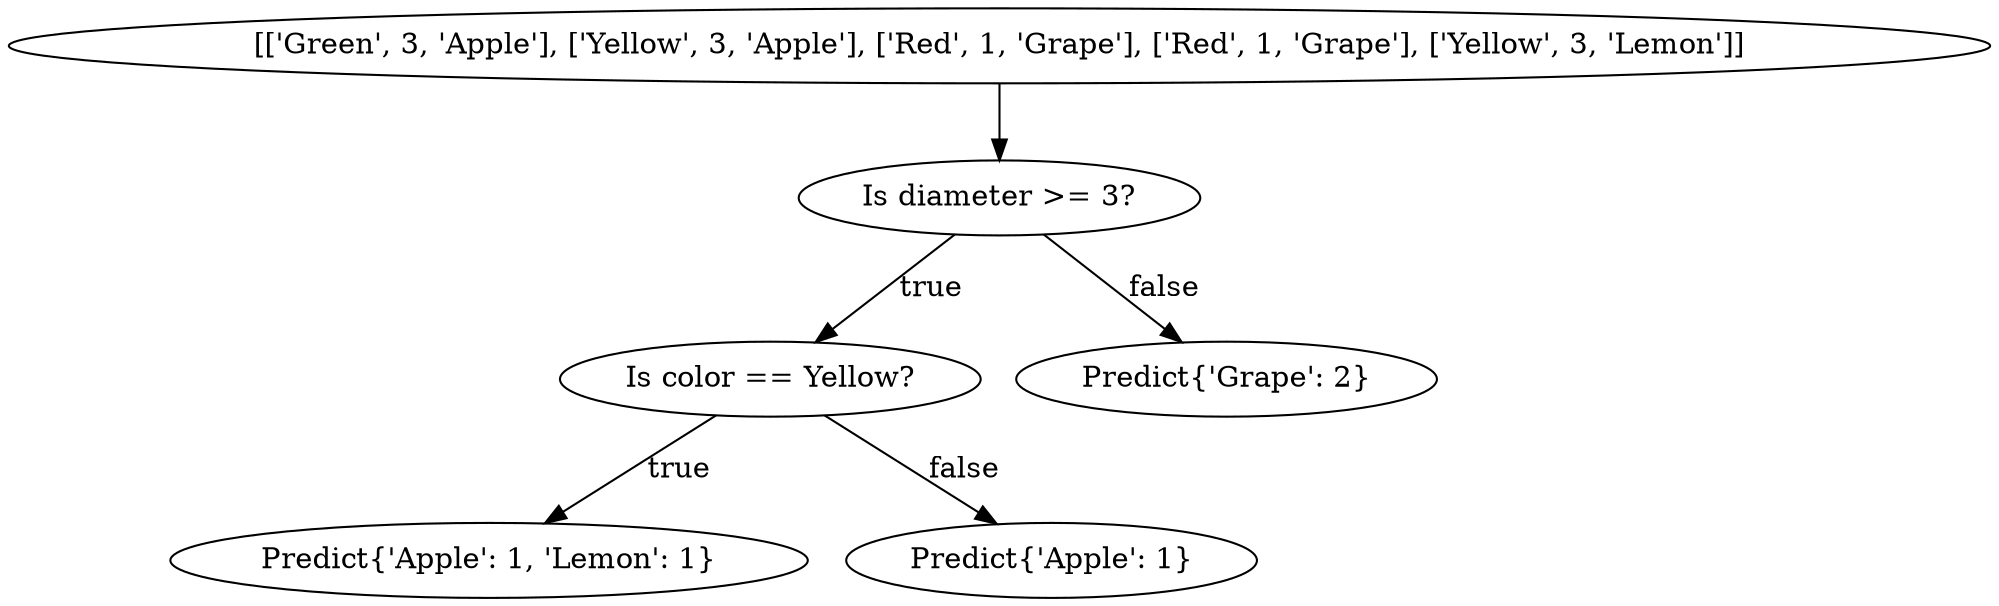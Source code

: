 // Decision Tree Classifie
digraph {
	"#" [label="[['Green', 3, 'Apple'], ['Yellow', 3, 'Apple'], ['Red', 1, 'Grape'], ['Red', 1, 'Grape'], ['Yellow', 3, 'Lemon']]"]
	"#" -> "##"
	"##" [label="Is diameter >= 3?"]
	"##" -> "##1" [label=true]
	"##1" [label="Is color == Yellow?"]
	"##1" -> "##11" [label=true]
	"##11" [label="Predict{'Apple': 1, 'Lemon': 1}"]
	"##1" -> "##10" [label=false]
	"##10" [label="Predict{'Apple': 1}"]
	"##" -> "##0" [label=false]
	"##0" [label="Predict{'Grape': 2}"]
}
